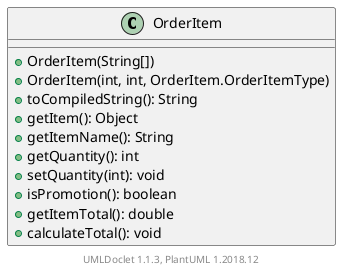 @startuml

    class OrderItem {
        +OrderItem(String[])
        +OrderItem(int, int, OrderItem.OrderItemType)
        +toCompiledString(): String
        +getItem(): Object
        +getItemName(): String
        +getQuantity(): int
        +setQuantity(int): void
        +isPromotion(): boolean
        +getItemTotal(): double
        +calculateTotal(): void
    }


    center footer UMLDoclet 1.1.3, PlantUML 1.2018.12
@enduml
